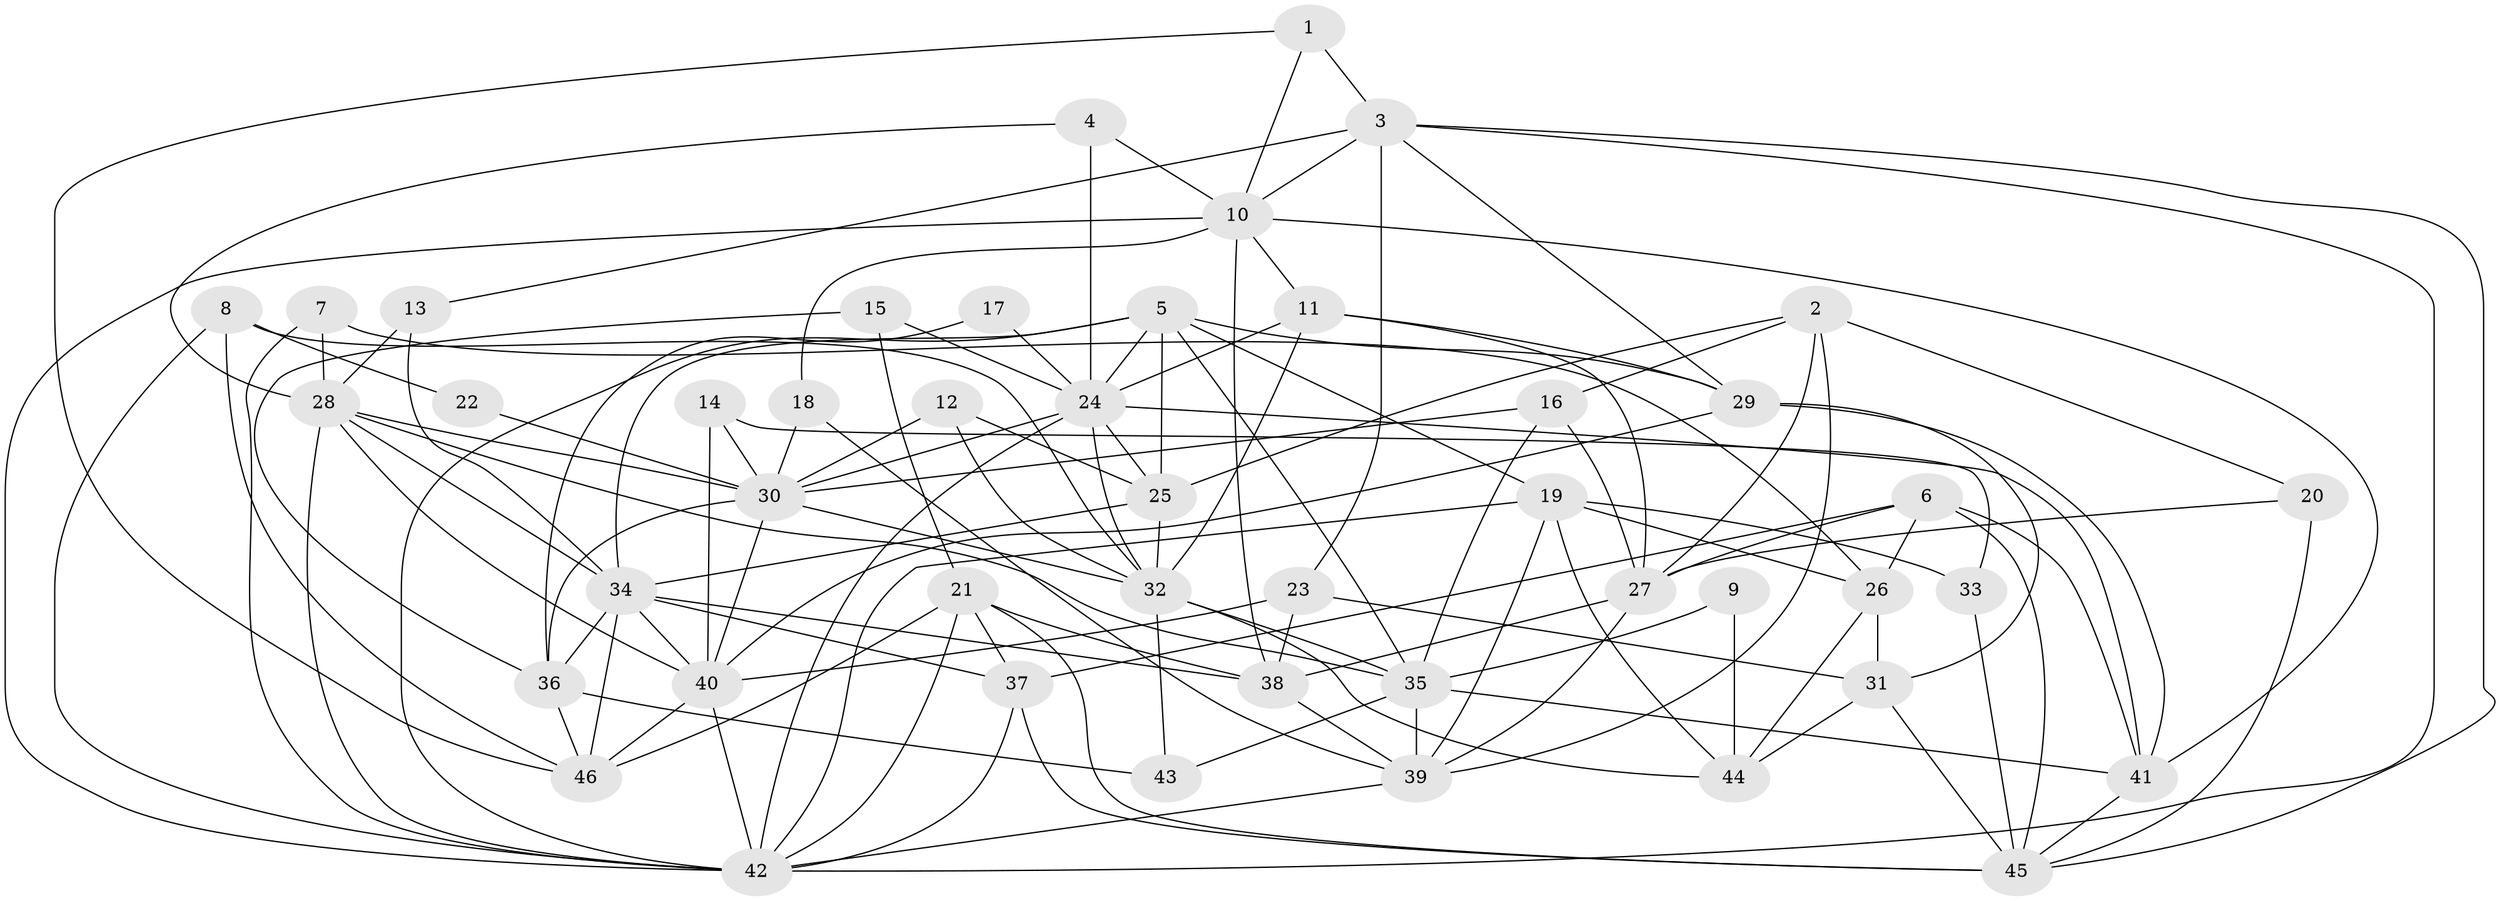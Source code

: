 // original degree distribution, {6: 0.07692307692307693, 3: 0.37362637362637363, 7: 0.06593406593406594, 2: 0.0989010989010989, 4: 0.2087912087912088, 5: 0.16483516483516483, 9: 0.01098901098901099}
// Generated by graph-tools (version 1.1) at 2025/50/03/09/25 03:50:05]
// undirected, 46 vertices, 126 edges
graph export_dot {
graph [start="1"]
  node [color=gray90,style=filled];
  1;
  2;
  3;
  4;
  5;
  6;
  7;
  8;
  9;
  10;
  11;
  12;
  13;
  14;
  15;
  16;
  17;
  18;
  19;
  20;
  21;
  22;
  23;
  24;
  25;
  26;
  27;
  28;
  29;
  30;
  31;
  32;
  33;
  34;
  35;
  36;
  37;
  38;
  39;
  40;
  41;
  42;
  43;
  44;
  45;
  46;
  1 -- 3 [weight=2.0];
  1 -- 10 [weight=1.0];
  1 -- 46 [weight=1.0];
  2 -- 16 [weight=1.0];
  2 -- 20 [weight=1.0];
  2 -- 25 [weight=1.0];
  2 -- 27 [weight=1.0];
  2 -- 39 [weight=1.0];
  3 -- 10 [weight=1.0];
  3 -- 13 [weight=1.0];
  3 -- 23 [weight=1.0];
  3 -- 29 [weight=2.0];
  3 -- 42 [weight=1.0];
  3 -- 45 [weight=1.0];
  4 -- 10 [weight=1.0];
  4 -- 24 [weight=1.0];
  4 -- 28 [weight=1.0];
  5 -- 19 [weight=1.0];
  5 -- 24 [weight=1.0];
  5 -- 25 [weight=1.0];
  5 -- 29 [weight=1.0];
  5 -- 34 [weight=1.0];
  5 -- 35 [weight=1.0];
  5 -- 42 [weight=1.0];
  6 -- 26 [weight=1.0];
  6 -- 27 [weight=1.0];
  6 -- 37 [weight=1.0];
  6 -- 41 [weight=1.0];
  6 -- 45 [weight=1.0];
  7 -- 26 [weight=1.0];
  7 -- 28 [weight=1.0];
  7 -- 42 [weight=1.0];
  8 -- 22 [weight=1.0];
  8 -- 32 [weight=1.0];
  8 -- 42 [weight=1.0];
  8 -- 46 [weight=1.0];
  9 -- 35 [weight=1.0];
  9 -- 44 [weight=1.0];
  10 -- 11 [weight=1.0];
  10 -- 18 [weight=1.0];
  10 -- 38 [weight=1.0];
  10 -- 41 [weight=1.0];
  10 -- 42 [weight=2.0];
  11 -- 24 [weight=1.0];
  11 -- 27 [weight=1.0];
  11 -- 29 [weight=1.0];
  11 -- 32 [weight=1.0];
  12 -- 25 [weight=1.0];
  12 -- 30 [weight=1.0];
  12 -- 32 [weight=1.0];
  13 -- 28 [weight=1.0];
  13 -- 34 [weight=1.0];
  14 -- 30 [weight=1.0];
  14 -- 33 [weight=1.0];
  14 -- 40 [weight=1.0];
  15 -- 21 [weight=1.0];
  15 -- 24 [weight=1.0];
  15 -- 36 [weight=1.0];
  16 -- 27 [weight=1.0];
  16 -- 30 [weight=1.0];
  16 -- 35 [weight=1.0];
  17 -- 24 [weight=1.0];
  17 -- 36 [weight=1.0];
  18 -- 30 [weight=1.0];
  18 -- 39 [weight=1.0];
  19 -- 26 [weight=1.0];
  19 -- 33 [weight=1.0];
  19 -- 39 [weight=1.0];
  19 -- 42 [weight=1.0];
  19 -- 44 [weight=1.0];
  20 -- 27 [weight=1.0];
  20 -- 45 [weight=1.0];
  21 -- 37 [weight=1.0];
  21 -- 38 [weight=1.0];
  21 -- 42 [weight=1.0];
  21 -- 45 [weight=1.0];
  21 -- 46 [weight=1.0];
  22 -- 30 [weight=1.0];
  23 -- 31 [weight=1.0];
  23 -- 38 [weight=1.0];
  23 -- 40 [weight=1.0];
  24 -- 25 [weight=1.0];
  24 -- 30 [weight=1.0];
  24 -- 32 [weight=1.0];
  24 -- 41 [weight=2.0];
  24 -- 42 [weight=2.0];
  25 -- 32 [weight=1.0];
  25 -- 34 [weight=1.0];
  26 -- 31 [weight=1.0];
  26 -- 44 [weight=1.0];
  27 -- 38 [weight=2.0];
  27 -- 39 [weight=1.0];
  28 -- 30 [weight=1.0];
  28 -- 34 [weight=1.0];
  28 -- 35 [weight=1.0];
  28 -- 40 [weight=1.0];
  28 -- 42 [weight=1.0];
  29 -- 31 [weight=1.0];
  29 -- 40 [weight=1.0];
  29 -- 41 [weight=1.0];
  30 -- 32 [weight=1.0];
  30 -- 36 [weight=1.0];
  30 -- 40 [weight=1.0];
  31 -- 44 [weight=1.0];
  31 -- 45 [weight=1.0];
  32 -- 35 [weight=1.0];
  32 -- 43 [weight=1.0];
  32 -- 44 [weight=1.0];
  33 -- 45 [weight=1.0];
  34 -- 36 [weight=1.0];
  34 -- 37 [weight=1.0];
  34 -- 38 [weight=1.0];
  34 -- 40 [weight=1.0];
  34 -- 46 [weight=1.0];
  35 -- 39 [weight=1.0];
  35 -- 41 [weight=1.0];
  35 -- 43 [weight=1.0];
  36 -- 43 [weight=1.0];
  36 -- 46 [weight=1.0];
  37 -- 42 [weight=1.0];
  37 -- 45 [weight=1.0];
  38 -- 39 [weight=1.0];
  39 -- 42 [weight=1.0];
  40 -- 42 [weight=1.0];
  40 -- 46 [weight=1.0];
  41 -- 45 [weight=1.0];
}
